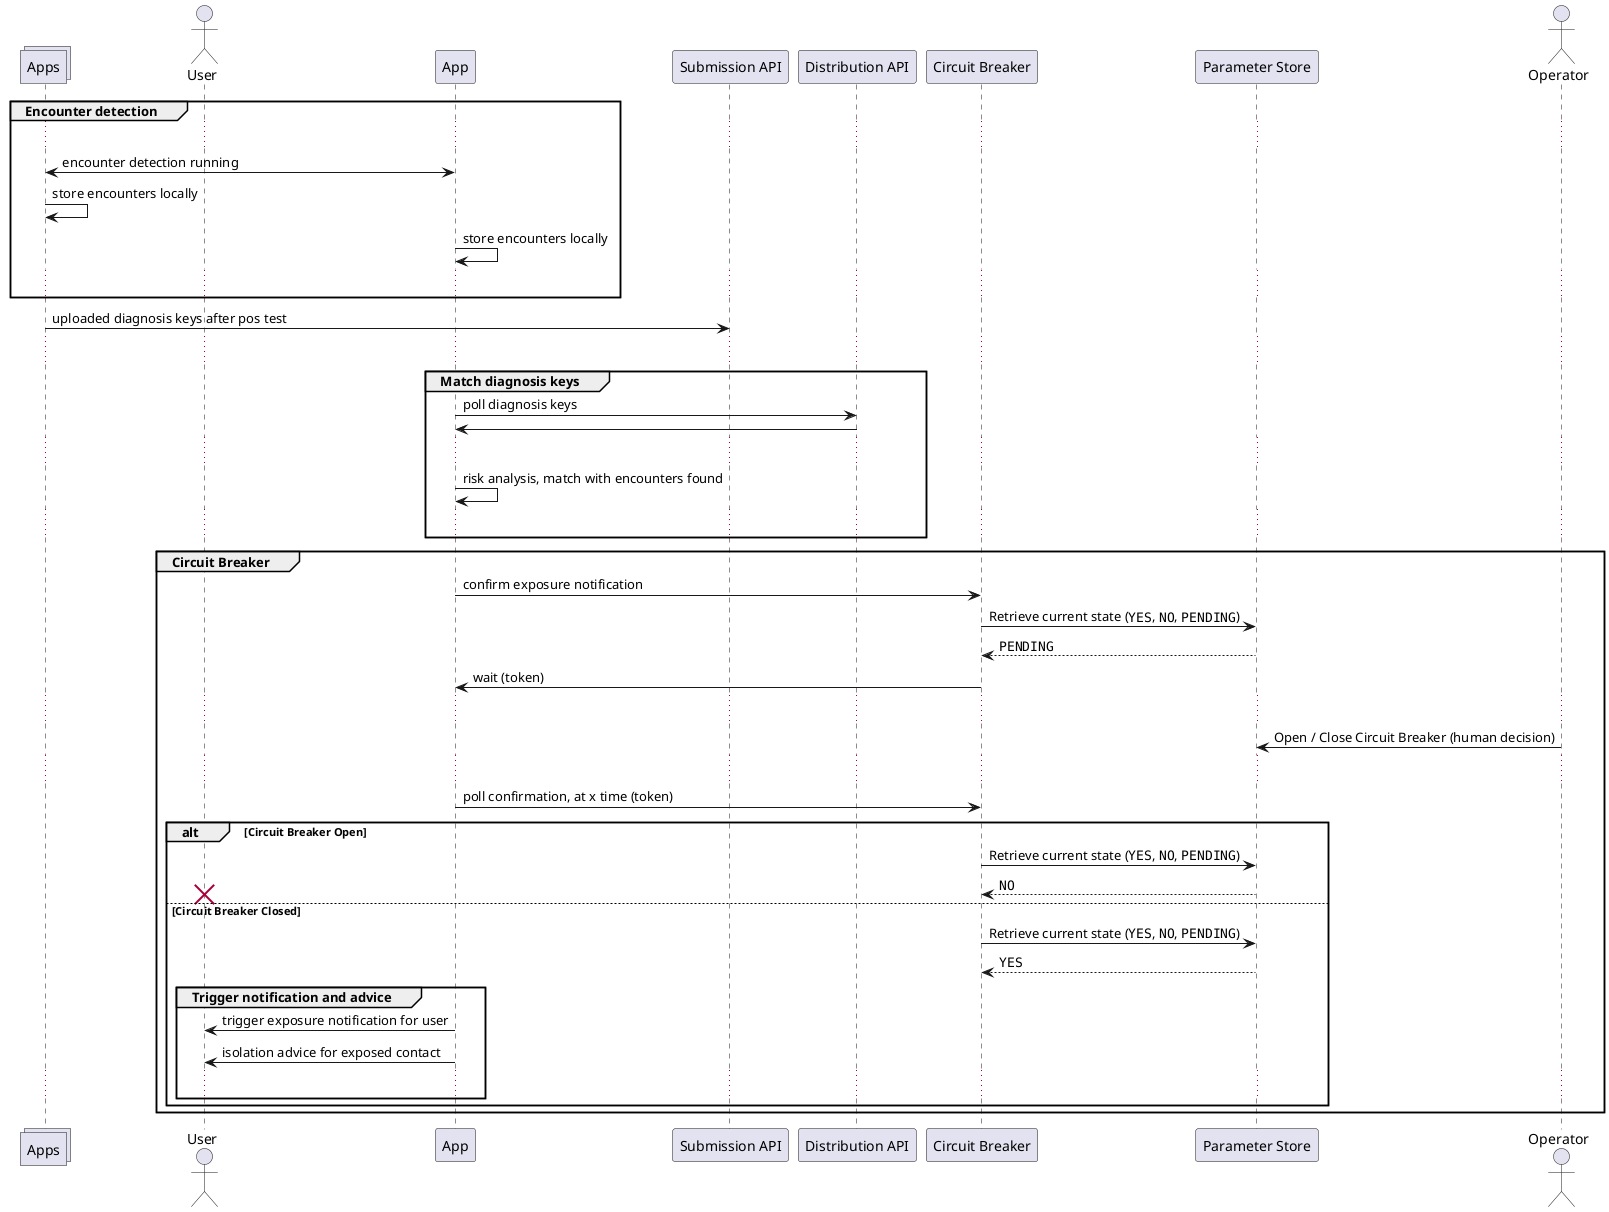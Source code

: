 @startuml system-flow_matching-diagnosis-keys-trigger-exposure-notification

collections Apps order 1
actor User order 2
participant App order 3
participant SubmissionAPI as "Submission API" order 4
participant DistributionAPI as "Distribution API" order 6
participant CircuitBreaker as "Circuit Breaker" order 6
participant ParameterStore as "Parameter Store" order 7
actor Operator as "Operator" order 8

group Encounter detection
  ...
  Apps <-> App: encounter detection running
  Apps -> Apps: store encounters locally
  App -> App: store encounters locally
  ...
end

Apps -> SubmissionAPI: uploaded diagnosis keys after pos test
...

group Match diagnosis keys
  App -> DistributionAPI: poll diagnosis keys
  App <- DistributionAPI:
  ...
  App -> App: risk analysis, match with encounters found
  ...
end

group Circuit Breaker
  App -> CircuitBreaker: confirm exposure notification
  CircuitBreaker -> ParameterStore: Retrieve current state (""YES"", ""NO"", ""PENDING"")
  CircuitBreaker <-- ParameterStore: ""PENDING"" 
  App <- CircuitBreaker: wait (token)
  ...
  Operator -> ParameterStore: Open / Close Circuit Breaker (human decision)
  ...
  App -> CircuitBreaker: poll confirmation, at x time (token)
  alt Circuit Breaker Open
    CircuitBreaker -> ParameterStore: Retrieve current state (""YES"", ""NO"", ""PENDING"")
    CircuitBreaker <-- ParameterStore: ""NO""
    destroy User
  else Circuit Breaker Closed
    CircuitBreaker -> ParameterStore: Retrieve current state (""YES"", ""NO"", ""PENDING"")
    CircuitBreaker <-- ParameterStore: ""YES""

    group Trigger notification and advice
      App -> User: trigger exposure notification for user
      App -> User: isolation advice for exposed contact
      ...
    end
  end
end

@enduml
